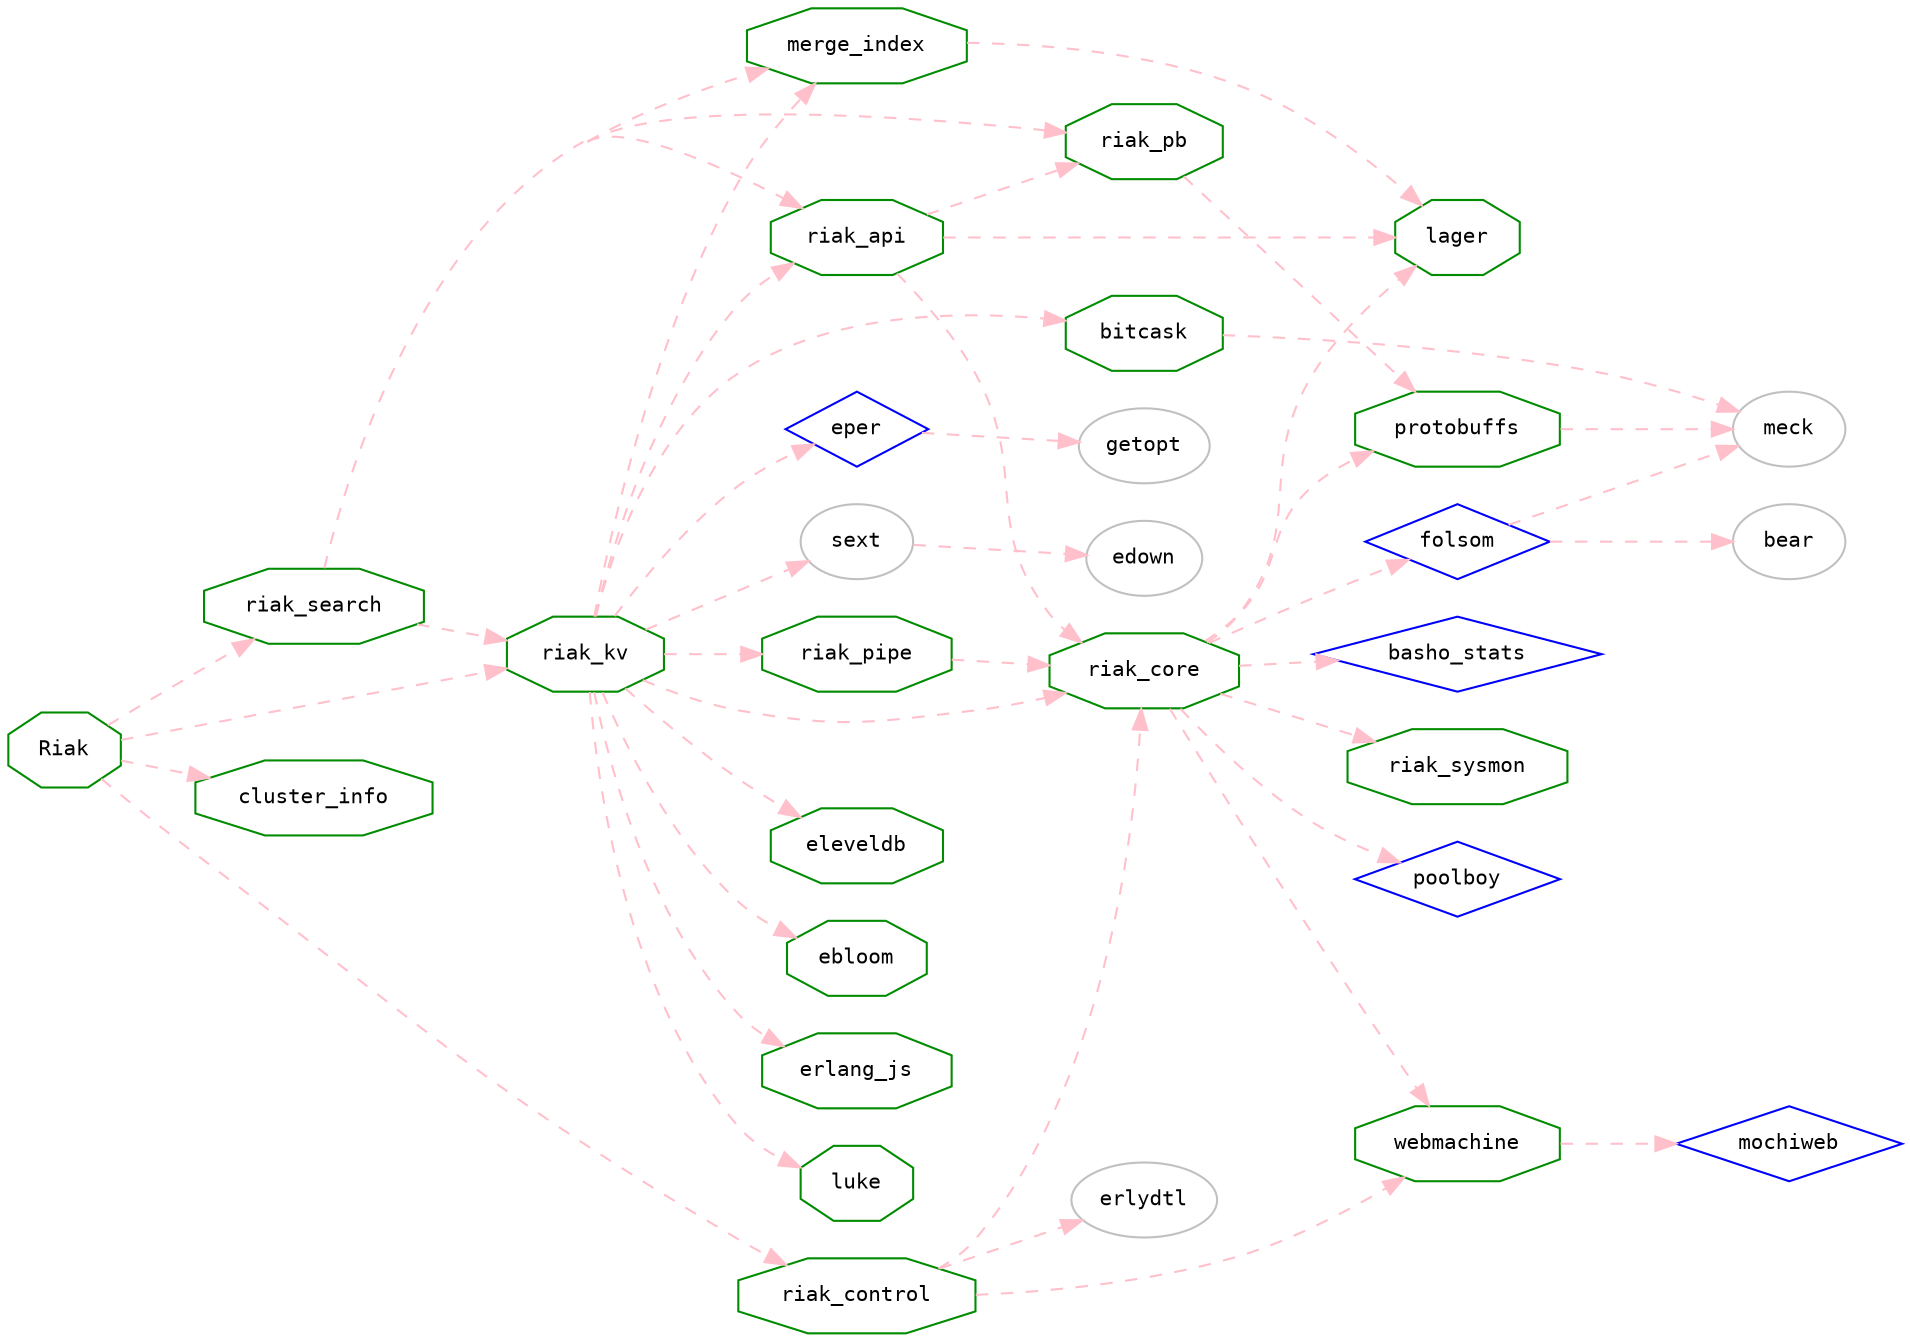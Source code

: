 digraph RiakDeps{
    compound=true
    concentrate=true
    rankdir=LR
    fontname="courier"
    fontsize=12
    
    node [fontname="courier"
          fontsize=10 color="gray"]
    edge [color="pink" style="dashed"]

    riak[shape="octagon" label="Riak" color="green4"]
    riak_kv[shape="octagon" color="green4"]
    riak_core[shape="octagon" color="green4"]
    riak_search[shape="octagon" color="green4"]
    cluster_info[shape="octagon" color="green4"]
    riak_pb[shape="octagon" color="green4"]
    riak_api[shape="octagon" color="green4"]
    riak_control[shape="octagon" color="green4"]
    riak_pipe[shape="octagon" color="green4"]
    riak_sysmon[shape="octagon" color="green4"]
    merge_index[shape="octagon" color="green4"]
    eleveldb[shape="octagon" color="green4"]
    lager[shape="octagon" color="green4"]
    ebloom[shape="octagon" color="green4"]
    erlang_js[shape="octagon" color="green4"]
    luke[shape="octagon" color="green4"]
    bitcask[shape="octagon" color="green4"]
    webmachine[shape="octagon" color="green4"]
    protobuffs[shape="octagon" color="green4"]
    
    eper[shape="diamond" color="blue"]
    mochiweb[shape="diamond" color="blue"]
    poolboy[shape="diamond" color="blue"]
    basho_stats[shape="diamond" color="blue"]
    folsom[shape="diamond" color="blue"]
    
    riak -> riak_kv
    riak -> riak_search
    riak -> riak_control
    riak -> cluster_info
    
    riak_kv -> riak_core
    riak_kv -> riak_api
    riak_kv -> riak_pipe
    riak_kv -> luke
    riak_kv -> erlang_js
    riak_kv -> bitcask
    riak_kv -> merge_index
    riak_kv -> ebloom
    riak_kv -> eper
    riak_kv -> eleveldb
    riak_kv -> sext

    riak_search -> riak_kv
    riak_search -> merge_index
    riak_search -> riak_api
    riak_search -> riak_pb

    riak_control -> webmachine
    riak_control -> riak_core
    riak_control -> erlydtl

    riak_core -> lager
    riak_core -> poolboy
    riak_core -> protobuffs
    riak_core -> basho_stats
    riak_core -> riak_sysmon
    riak_core -> webmachine
    riak_core -> folsom

    riak_api -> lager
    riak_api -> riak_pb
    riak_api -> riak_core

    riak_pipe -> riak_core

    bitcask -> meck

    merge_index -> lager

    eper -> getopt

    sext -> edown

    riak_pb -> protobuffs

    webmachine -> mochiweb

    protobuffs -> meck

    folsom -> bear
    folsom -> meck
    
}

